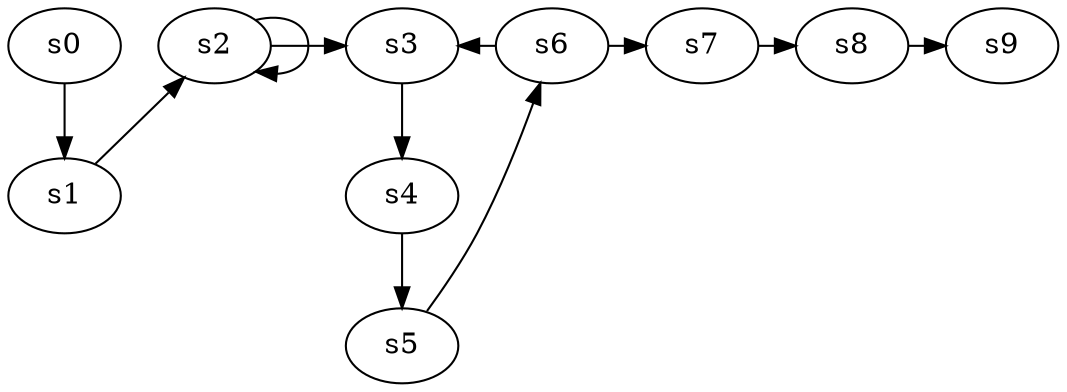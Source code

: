 digraph game_0062_chain_10 {
    s0 [name="s0", player=0];
    s1 [name="s1", player=1];
    s2 [name="s2", player=0, target=1];
    s3 [name="s3", player=1];
    s4 [name="s4", player=0];
    s5 [name="s5", player=1];
    s6 [name="s6", player=0];
    s7 [name="s7", player=1];
    s8 [name="s8", player=0, target=1];
    s9 [name="s9", player=1, target=1];

    s0 -> s1;
    s1 -> s2 [constraint="time == 8 || time == 12"];
    s2 -> s3 [constraint="time == 4 || time == 10 || time == 12"];
    s3 -> s4;
    s4 -> s5;
    s5 -> s6 [constraint="time == 1 || time == 6 || time == 13"];
    s6 -> s7 [constraint="time == 6 || time == 16 || time == 18"];
    s7 -> s8 [constraint="time == 9 || time == 18"];
    s8 -> s9 [constraint="time == 2"];
    s2 -> s2 [constraint="time % 4 == 0"];
    s6 -> s3 [constraint="!(time % 3 == 0)"];
}
